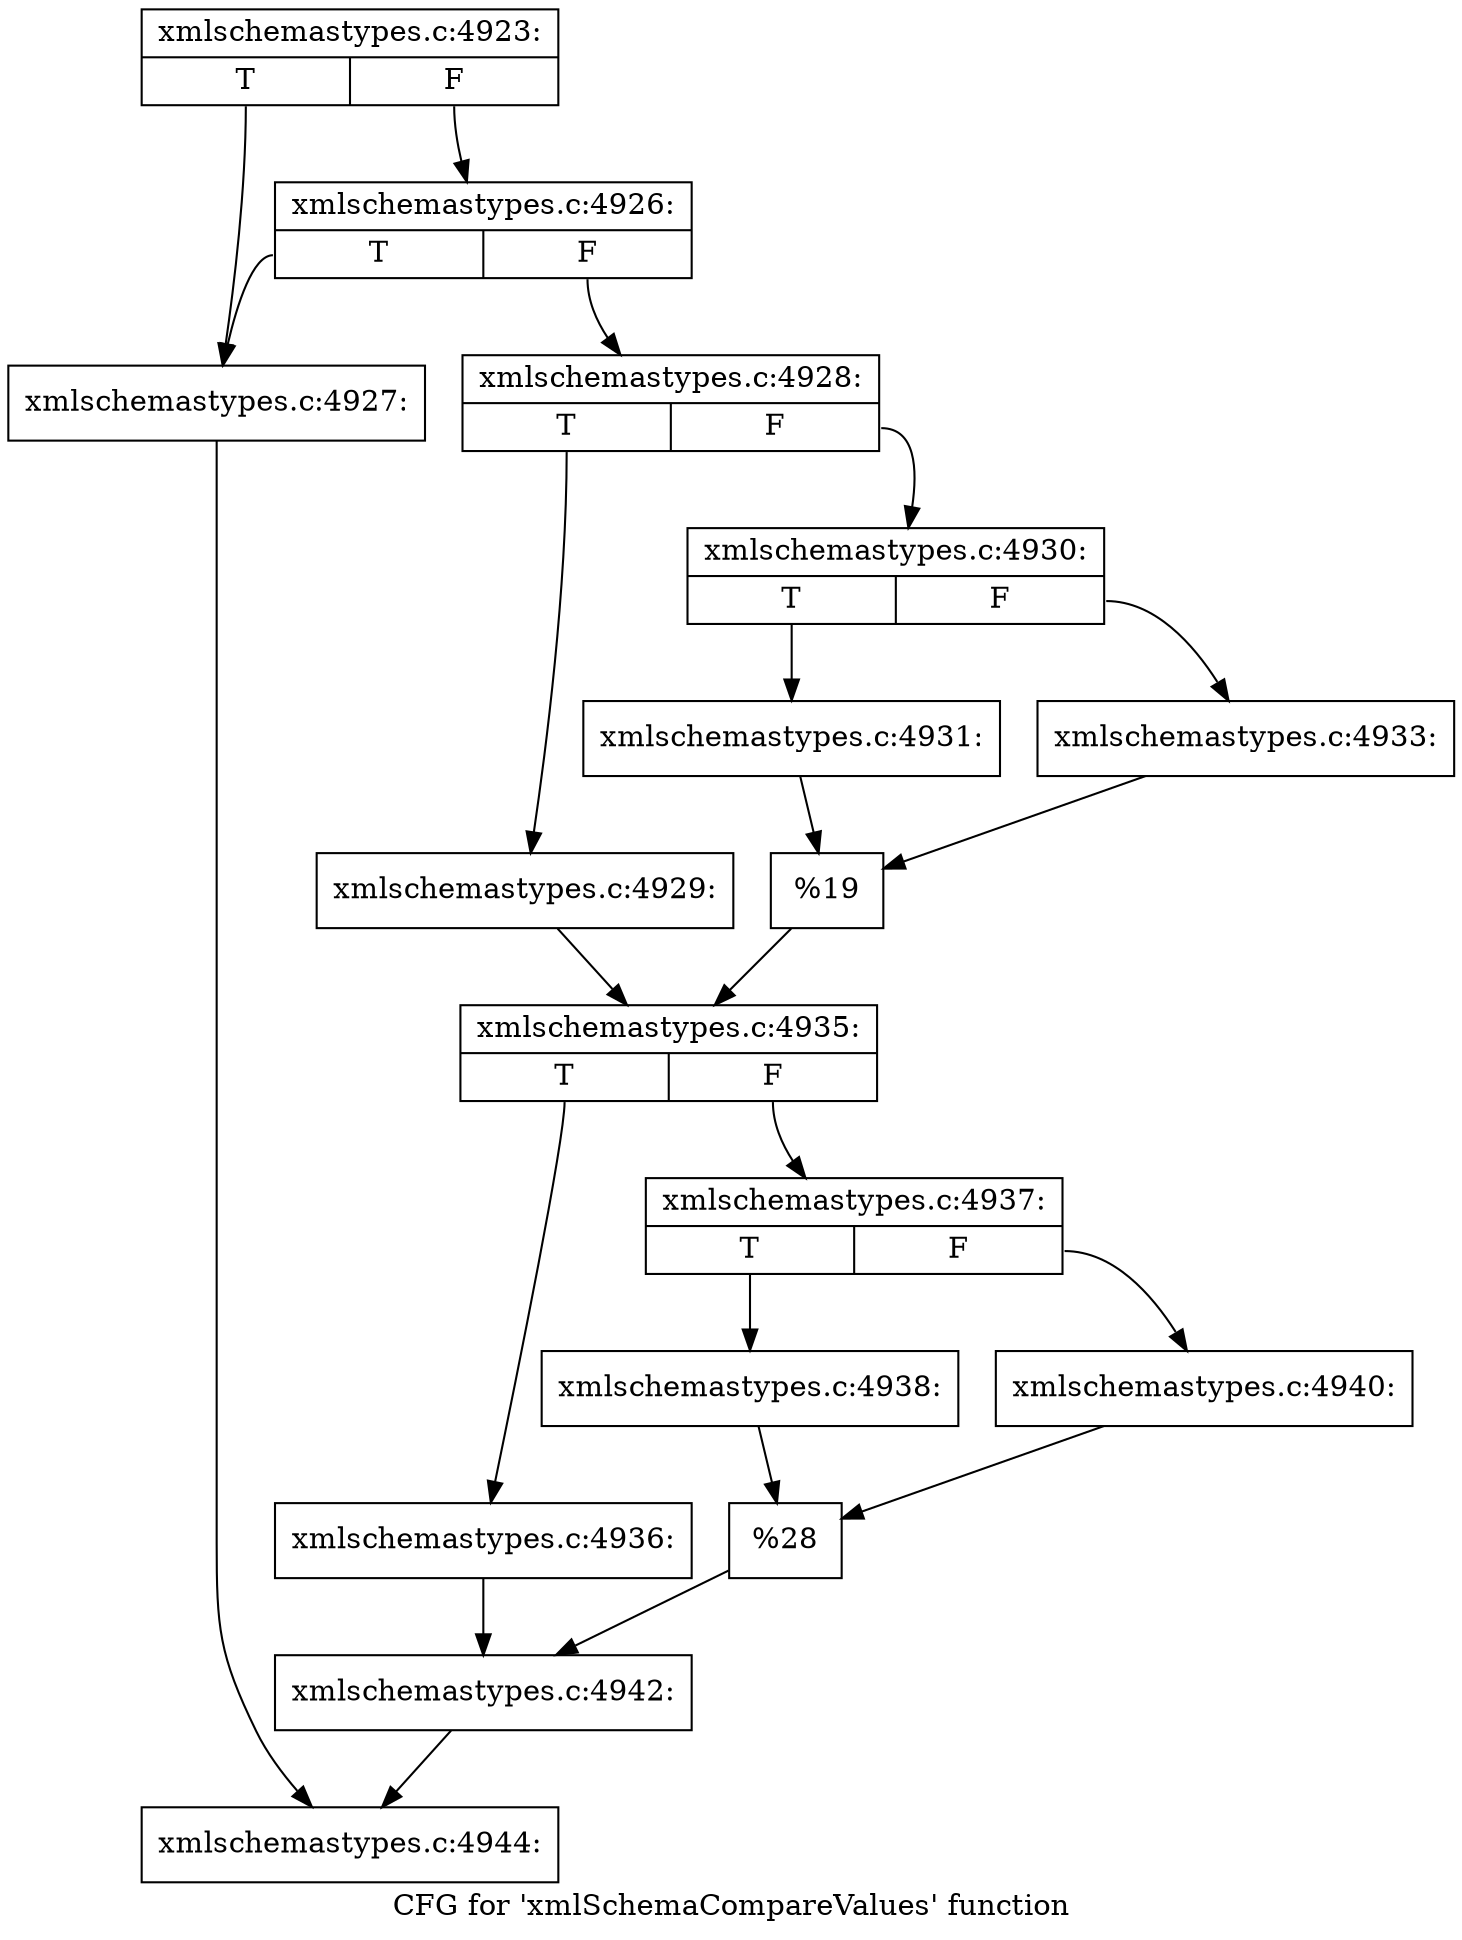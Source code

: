 digraph "CFG for 'xmlSchemaCompareValues' function" {
	label="CFG for 'xmlSchemaCompareValues' function";

	Node0x55c0640 [shape=record,label="{xmlschemastypes.c:4923:|{<s0>T|<s1>F}}"];
	Node0x55c0640:s0 -> Node0x55c14a0;
	Node0x55c0640:s1 -> Node0x55c1540;
	Node0x55c1540 [shape=record,label="{xmlschemastypes.c:4926:|{<s0>T|<s1>F}}"];
	Node0x55c1540:s0 -> Node0x55c14a0;
	Node0x55c1540:s1 -> Node0x55c14f0;
	Node0x55c14a0 [shape=record,label="{xmlschemastypes.c:4927:}"];
	Node0x55c14a0 -> Node0x557e010;
	Node0x55c14f0 [shape=record,label="{xmlschemastypes.c:4928:|{<s0>T|<s1>F}}"];
	Node0x55c14f0:s0 -> Node0x55c1d10;
	Node0x55c14f0:s1 -> Node0x55c1db0;
	Node0x55c1d10 [shape=record,label="{xmlschemastypes.c:4929:}"];
	Node0x55c1d10 -> Node0x55c1d60;
	Node0x55c1db0 [shape=record,label="{xmlschemastypes.c:4930:|{<s0>T|<s1>F}}"];
	Node0x55c1db0:s0 -> Node0x55c16b0;
	Node0x55c1db0:s1 -> Node0x54c69a0;
	Node0x55c16b0 [shape=record,label="{xmlschemastypes.c:4931:}"];
	Node0x55c16b0 -> Node0x54c6950;
	Node0x54c69a0 [shape=record,label="{xmlschemastypes.c:4933:}"];
	Node0x54c69a0 -> Node0x54c6950;
	Node0x54c6950 [shape=record,label="{%19}"];
	Node0x54c6950 -> Node0x55c1d60;
	Node0x55c1d60 [shape=record,label="{xmlschemastypes.c:4935:|{<s0>T|<s1>F}}"];
	Node0x55c1d60:s0 -> Node0x55c2f60;
	Node0x55c1d60:s1 -> Node0x55c3000;
	Node0x55c2f60 [shape=record,label="{xmlschemastypes.c:4936:}"];
	Node0x55c2f60 -> Node0x55c2fb0;
	Node0x55c3000 [shape=record,label="{xmlschemastypes.c:4937:|{<s0>T|<s1>F}}"];
	Node0x55c3000:s0 -> Node0x55c3590;
	Node0x55c3000:s1 -> Node0x55c3630;
	Node0x55c3590 [shape=record,label="{xmlschemastypes.c:4938:}"];
	Node0x55c3590 -> Node0x55c35e0;
	Node0x55c3630 [shape=record,label="{xmlschemastypes.c:4940:}"];
	Node0x55c3630 -> Node0x55c35e0;
	Node0x55c35e0 [shape=record,label="{%28}"];
	Node0x55c35e0 -> Node0x55c2fb0;
	Node0x55c2fb0 [shape=record,label="{xmlschemastypes.c:4942:}"];
	Node0x55c2fb0 -> Node0x557e010;
	Node0x557e010 [shape=record,label="{xmlschemastypes.c:4944:}"];
}
